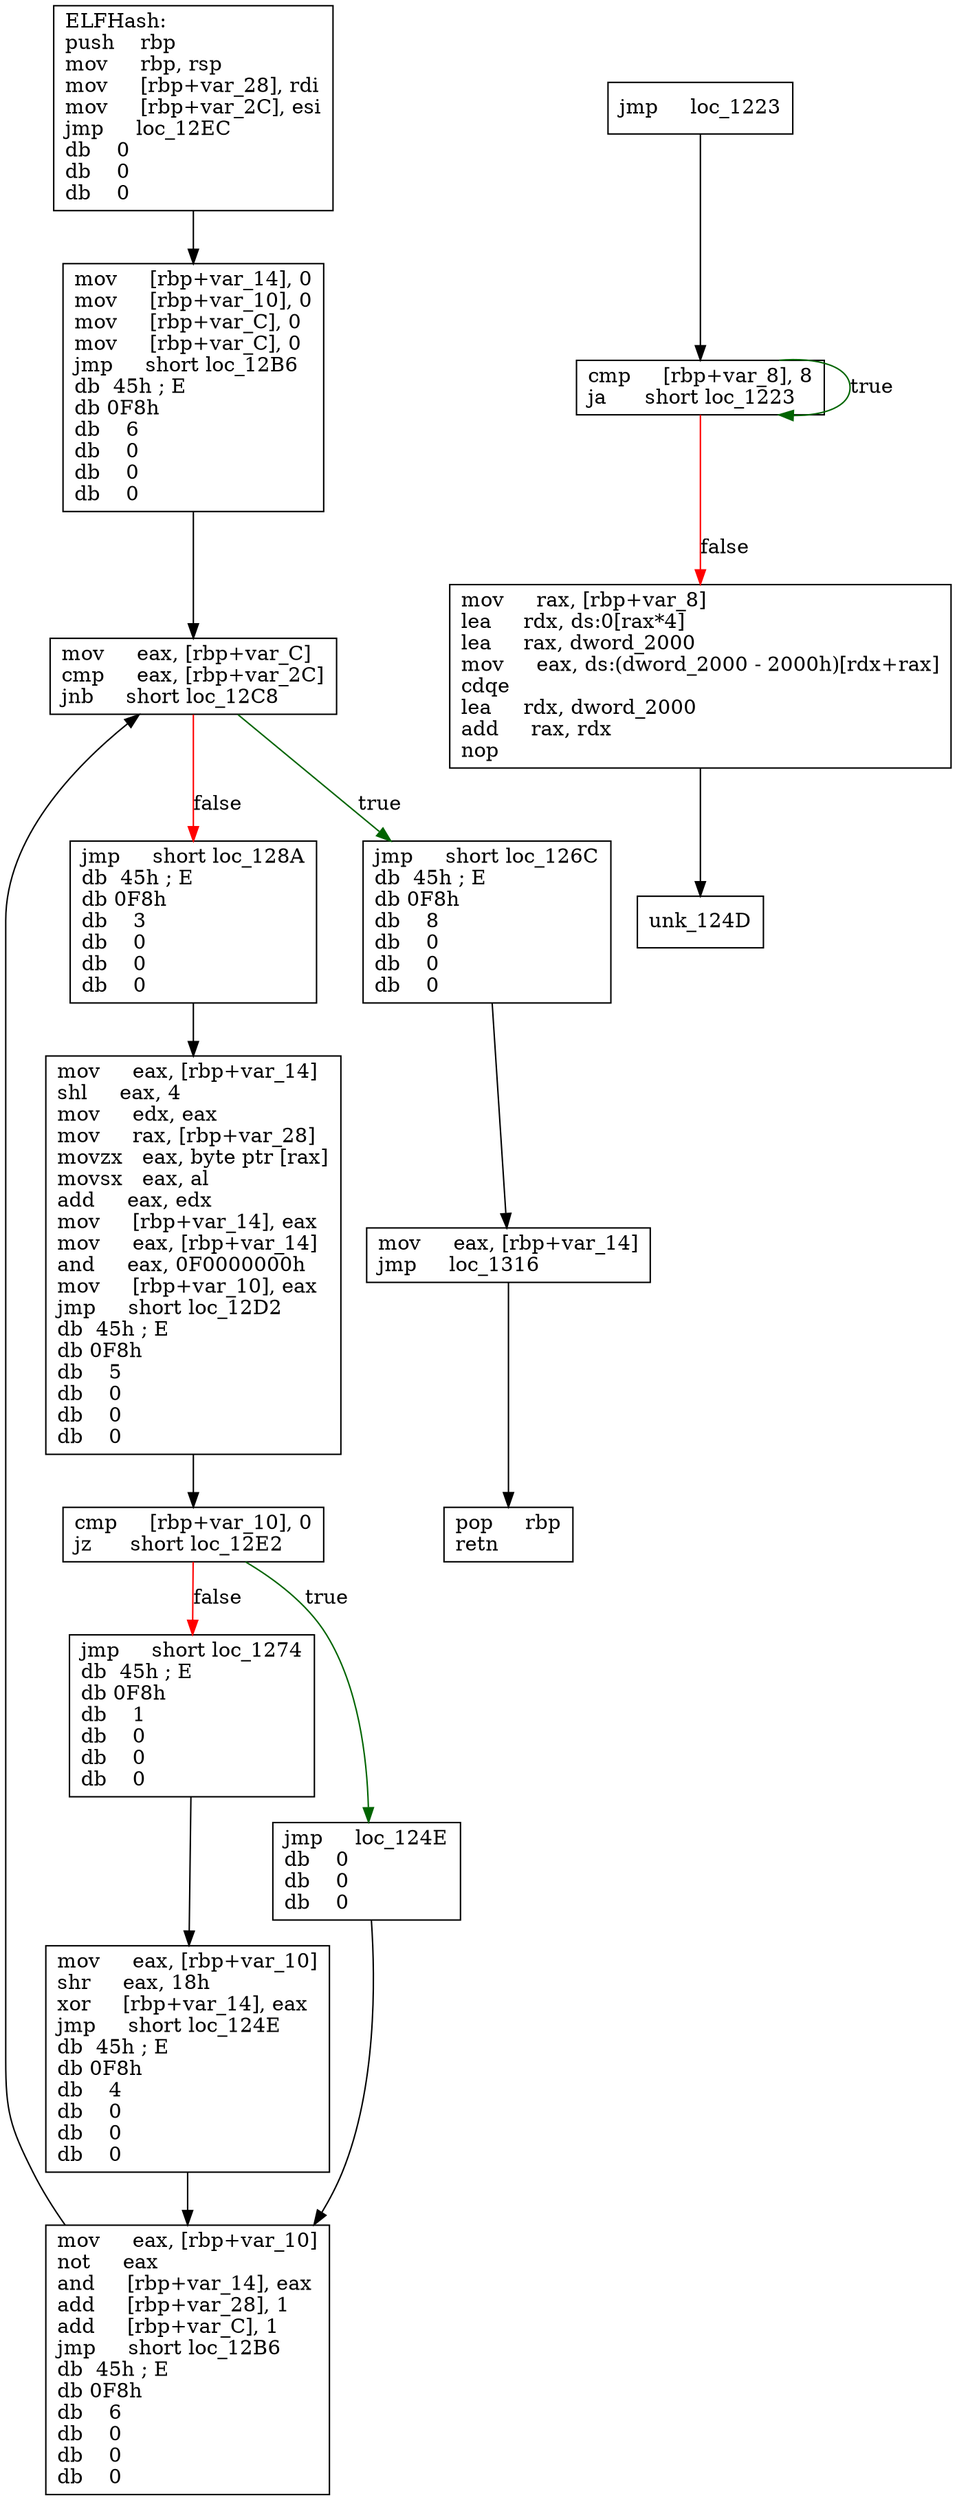 digraph "ELFHash" {
	graph [
	];
	node [
		shape = "box"
	];
	edge [
	];
	"0" [
		label = "ELFHash:\lpush    rbp\lmov     rbp, rsp\lmov     [rbp+var_28], rdi\lmov     [rbp+var_2C], esi\ljmp     loc_12EC\ldb    0\ldb    0\ldb    0\l"
	];
	"1" [
		label = "cmp     [rbp+var_8], 8\lja      short loc_1223\l"
	];
	"2" [
		label = "mov     rax, [rbp+var_8]\llea     rdx, ds:0[rax*4]\llea     rax, dword_2000\lmov     eax, ds:(dword_2000 - 2000h)[rdx+rax]\lcdqe\llea     rdx, dword_2000\ladd     rax, rdx\lnop\l"
	];
	"3" [
		label = "mov     eax, [rbp+var_10]\lnot     eax\land     [rbp+var_14], eax\ladd     [rbp+var_28], 1\ladd     [rbp+var_C], 1\ljmp     short loc_12B6\ldb  45h ; E\ldb 0F8h\ldb    6\ldb    0\ldb    0\ldb    0\l"
	];
	"4" [
		label = "mov     eax, [rbp+var_14]\ljmp     loc_1316\l"
	];
	"5" [
		label = "mov     eax, [rbp+var_10]\lshr     eax, 18h\lxor     [rbp+var_14], eax\ljmp     short loc_124E\ldb  45h ; E\ldb 0F8h\ldb    4\ldb    0\ldb    0\ldb    0\l"
	];
	"6" [
		label = "mov     eax, [rbp+var_14]\lshl     eax, 4\lmov     edx, eax\lmov     rax, [rbp+var_28]\lmovzx   eax, byte ptr [rax]\lmovsx   eax, al\ladd     eax, edx\lmov     [rbp+var_14], eax\lmov     eax, [rbp+var_14]\land     eax, 0F0000000h\lmov     [rbp+var_10], eax\ljmp     short loc_12D2\ldb  45h ; E\ldb 0F8h\ldb    5\ldb    0\ldb    0\ldb    0\l"
	];
	"7" [
		label = "mov     eax, [rbp+var_C]\lcmp     eax, [rbp+var_2C]\ljnb     short loc_12C8\l"
	];
	"8" [
		label = "jmp     short loc_128A\ldb  45h ; E\ldb 0F8h\ldb    3\ldb    0\ldb    0\ldb    0\l"
	];
	"9" [
		label = "jmp     short loc_126C\ldb  45h ; E\ldb 0F8h\ldb    8\ldb    0\ldb    0\ldb    0\l"
	];
	"10" [
		label = "cmp     [rbp+var_10], 0\ljz      short loc_12E2\l"
	];
	"11" [
		label = "jmp     short loc_1274\ldb  45h ; E\ldb 0F8h\ldb    1\ldb    0\ldb    0\ldb    0\l"
	];
	"12" [
		label = "jmp     loc_124E\ldb    0\ldb    0\ldb    0\l"
	];
	"13" [
		label = "mov     [rbp+var_14], 0\lmov     [rbp+var_10], 0\lmov     [rbp+var_C], 0\lmov     [rbp+var_C], 0\ljmp     short loc_12B6\ldb  45h ; E\ldb 0F8h\ldb    6\ldb    0\ldb    0\ldb    0\l"
	];
	"14" [
		label = "jmp     loc_1223\l"
	];
	"15" [
		label = "pop     rbp\lretn\l"
	];
	"16" [
		label = "unk_124D\l"
	];
// node 0
	"0" -> "13" [ ];
// node 1
	"1" -> "2" [ label = "false", color = red ];
	"1" -> "1" [ label = "true", color = darkgreen ];
// node 2
	"2" -> "16" [ ];
// node 3
	"3" -> "7" [ ];
// node 4
	"4" -> "15" [ ];
// node 5
	"5" -> "3" [ ];
// node 6
	"6" -> "10" [ ];
// node 7
	"7" -> "8" [ label = "false", color = red ];
	"7" -> "9" [ label = "true", color = darkgreen ];
// node 8
	"8" -> "6" [ ];
// node 9
	"9" -> "4" [ ];
// node 10
	"10" -> "11" [ label = "false", color = red ];
	"10" -> "12" [ label = "true", color = darkgreen ];
// node 11
	"11" -> "5" [ ];
// node 12
	"12" -> "3" [ ];
// node 13
	"13" -> "7" [ ];
// node 14
	"14" -> "1" [ ];
// node 15
// node 16
}
